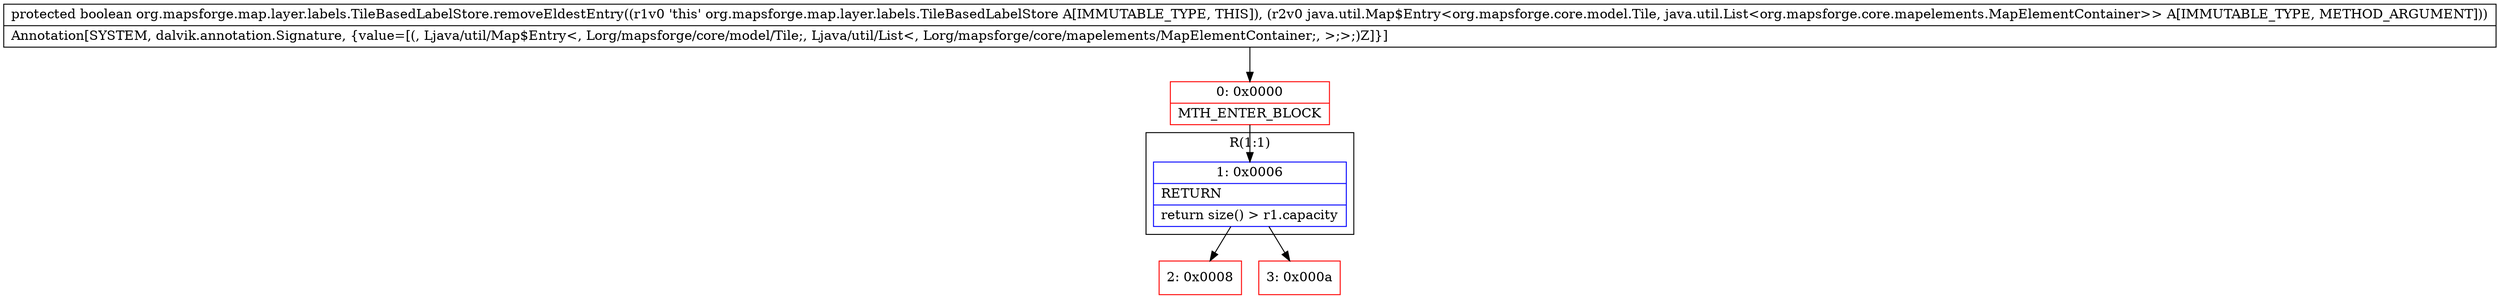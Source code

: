 digraph "CFG fororg.mapsforge.map.layer.labels.TileBasedLabelStore.removeEldestEntry(Ljava\/util\/Map$Entry;)Z" {
subgraph cluster_Region_1436088910 {
label = "R(1:1)";
node [shape=record,color=blue];
Node_1 [shape=record,label="{1\:\ 0x0006|RETURN\l|return size() \> r1.capacity\l}"];
}
Node_0 [shape=record,color=red,label="{0\:\ 0x0000|MTH_ENTER_BLOCK\l}"];
Node_2 [shape=record,color=red,label="{2\:\ 0x0008}"];
Node_3 [shape=record,color=red,label="{3\:\ 0x000a}"];
MethodNode[shape=record,label="{protected boolean org.mapsforge.map.layer.labels.TileBasedLabelStore.removeEldestEntry((r1v0 'this' org.mapsforge.map.layer.labels.TileBasedLabelStore A[IMMUTABLE_TYPE, THIS]), (r2v0 java.util.Map$Entry\<org.mapsforge.core.model.Tile, java.util.List\<org.mapsforge.core.mapelements.MapElementContainer\>\> A[IMMUTABLE_TYPE, METHOD_ARGUMENT]))  | Annotation[SYSTEM, dalvik.annotation.Signature, \{value=[(, Ljava\/util\/Map$Entry\<, Lorg\/mapsforge\/core\/model\/Tile;, Ljava\/util\/List\<, Lorg\/mapsforge\/core\/mapelements\/MapElementContainer;, \>;\>;)Z]\}]\l}"];
MethodNode -> Node_0;
Node_1 -> Node_2;
Node_1 -> Node_3;
Node_0 -> Node_1;
}

